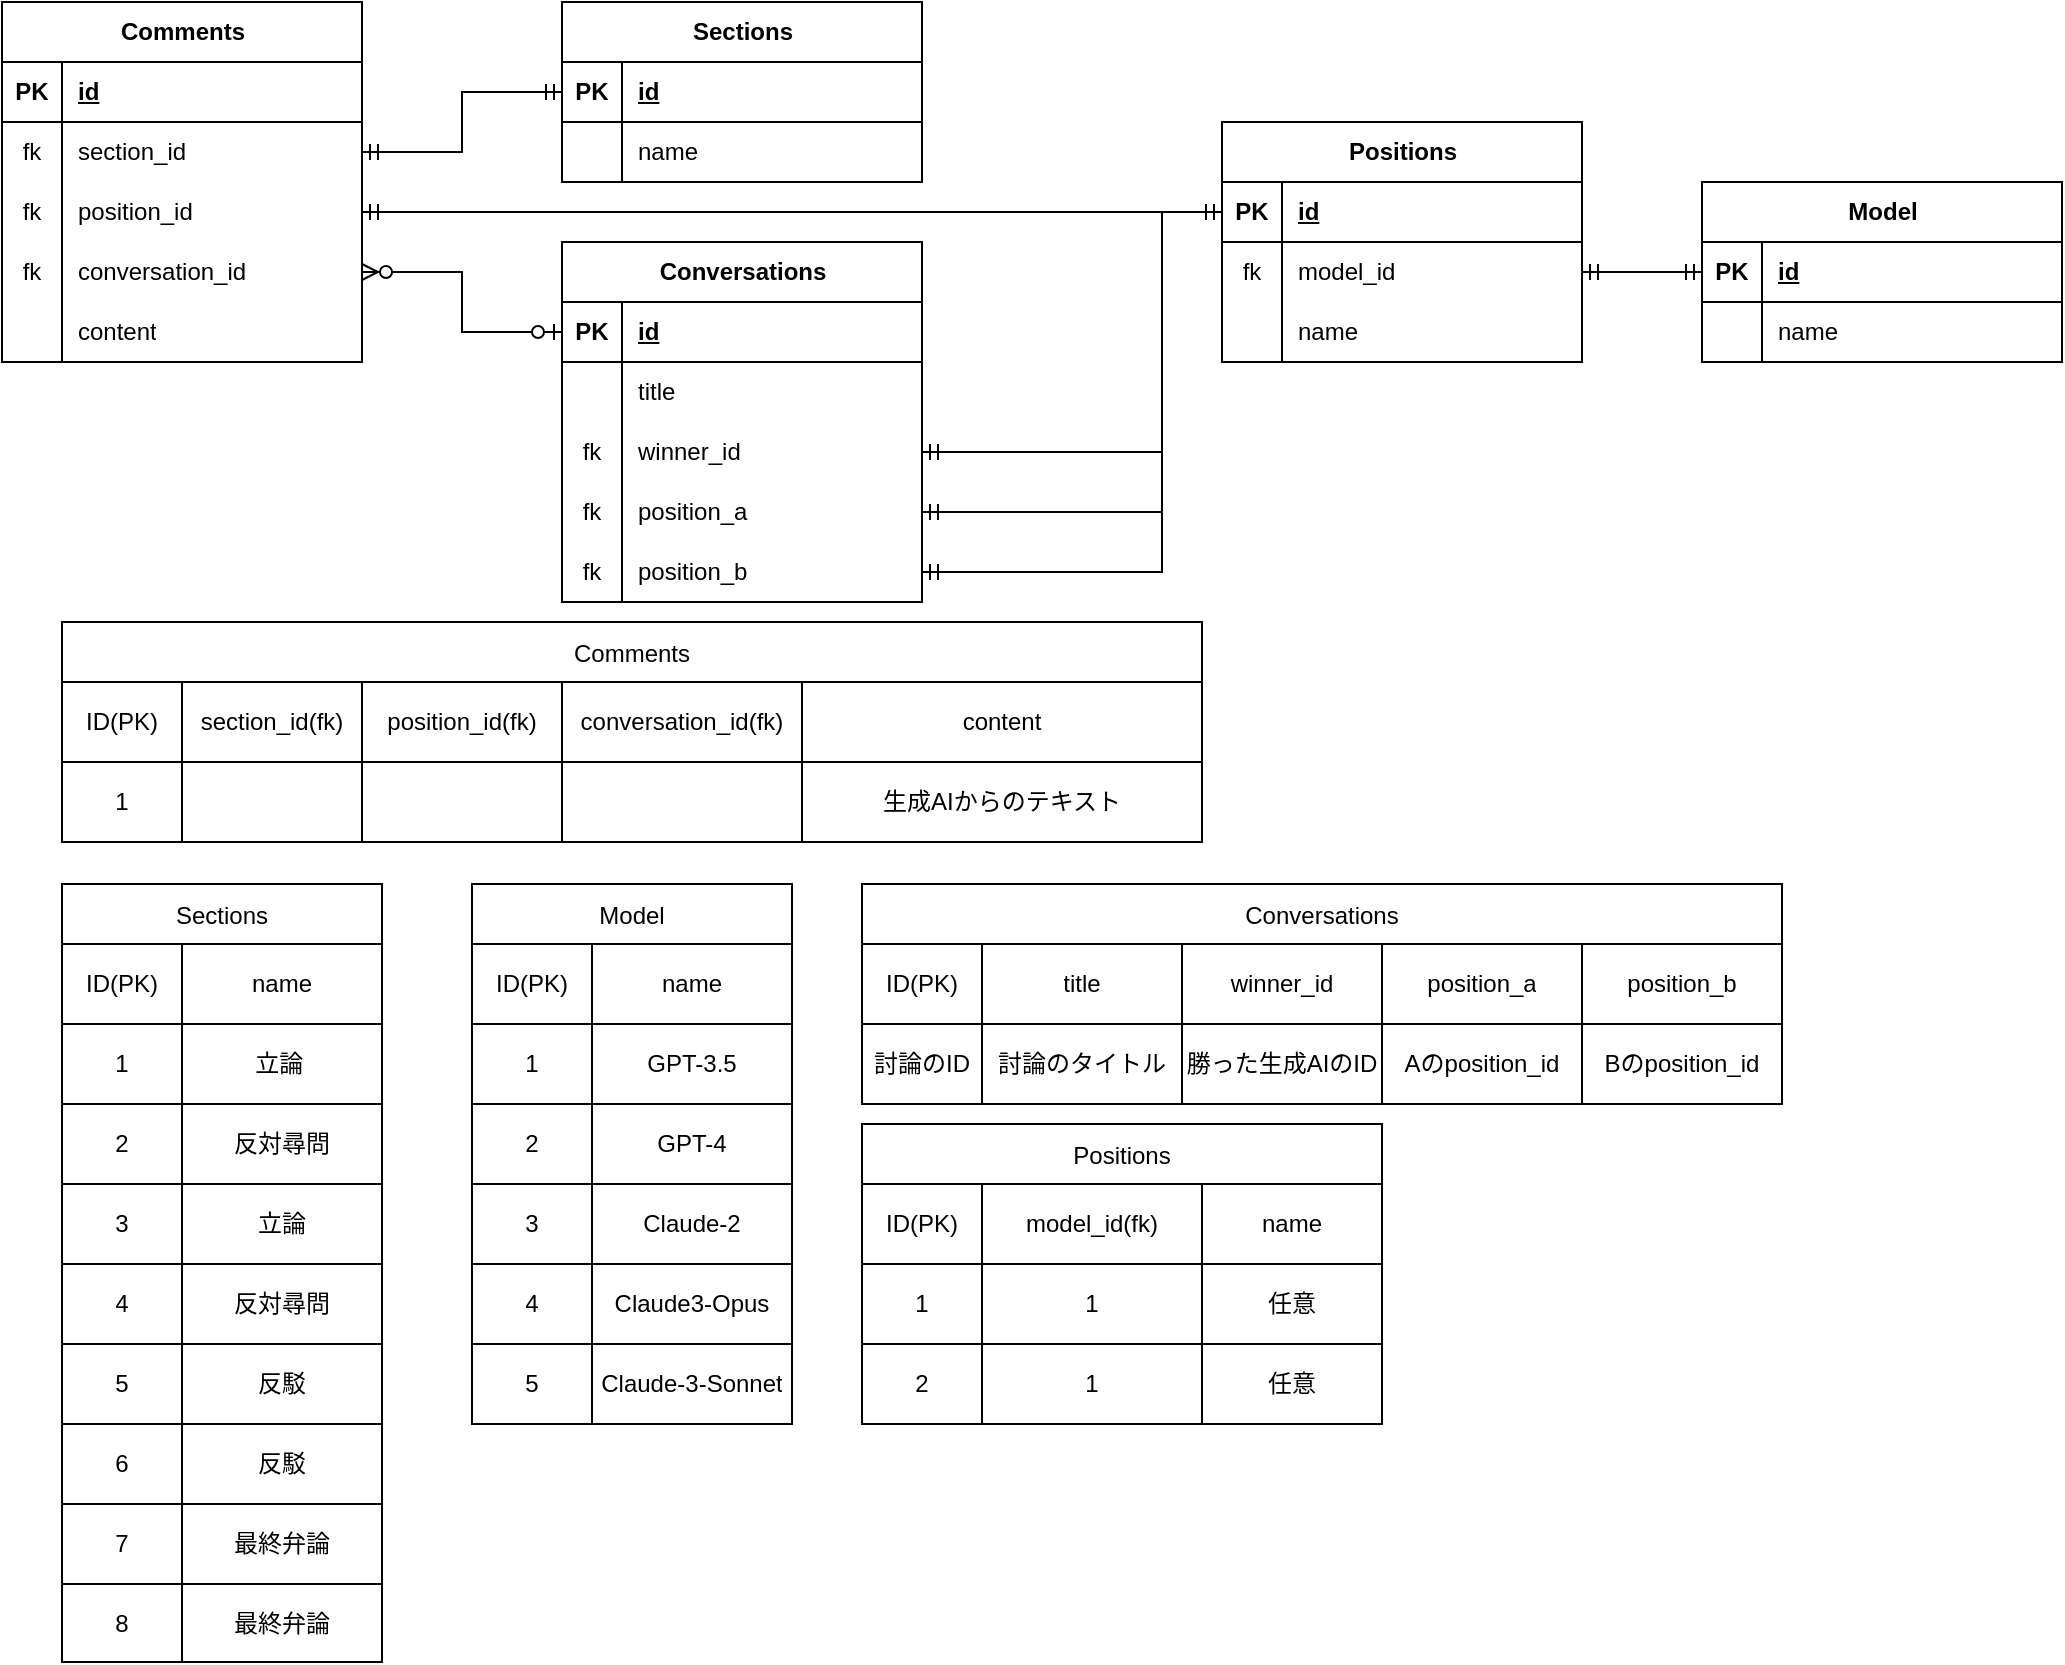 <mxfile version="24.0.7" type="github">
  <diagram id="R2lEEEUBdFMjLlhIrx00" name="Page-1">
    <mxGraphModel dx="954" dy="606" grid="1" gridSize="10" guides="1" tooltips="1" connect="1" arrows="1" fold="1" page="1" pageScale="1" pageWidth="850" pageHeight="1100" background="none" math="0" shadow="0" extFonts="Permanent Marker^https://fonts.googleapis.com/css?family=Permanent+Marker">
      <root>
        <mxCell id="0" />
        <mxCell id="1" parent="0" />
        <mxCell id="_pF35ESGKaSHZgWULv5v-1" value="Conversations" style="shape=table;startSize=30;container=1;collapsible=1;childLayout=tableLayout;fixedRows=1;rowLines=0;fontStyle=1;align=center;resizeLast=1;html=1;" parent="1" vertex="1">
          <mxGeometry x="310" y="200" width="180" height="180" as="geometry">
            <mxRectangle x="110" y="270" width="120" height="30" as="alternateBounds" />
          </mxGeometry>
        </mxCell>
        <mxCell id="_pF35ESGKaSHZgWULv5v-2" value="" style="shape=tableRow;horizontal=0;startSize=0;swimlaneHead=0;swimlaneBody=0;fillColor=none;collapsible=0;dropTarget=0;points=[[0,0.5],[1,0.5]];portConstraint=eastwest;top=0;left=0;right=0;bottom=1;" parent="_pF35ESGKaSHZgWULv5v-1" vertex="1">
          <mxGeometry y="30" width="180" height="30" as="geometry" />
        </mxCell>
        <mxCell id="_pF35ESGKaSHZgWULv5v-3" value="PK" style="shape=partialRectangle;connectable=0;fillColor=none;top=0;left=0;bottom=0;right=0;fontStyle=1;overflow=hidden;whiteSpace=wrap;html=1;" parent="_pF35ESGKaSHZgWULv5v-2" vertex="1">
          <mxGeometry width="30" height="30" as="geometry">
            <mxRectangle width="30" height="30" as="alternateBounds" />
          </mxGeometry>
        </mxCell>
        <mxCell id="_pF35ESGKaSHZgWULv5v-4" value="id" style="shape=partialRectangle;connectable=0;fillColor=none;top=0;left=0;bottom=0;right=0;align=left;spacingLeft=6;fontStyle=5;overflow=hidden;whiteSpace=wrap;html=1;" parent="_pF35ESGKaSHZgWULv5v-2" vertex="1">
          <mxGeometry x="30" width="150" height="30" as="geometry">
            <mxRectangle width="150" height="30" as="alternateBounds" />
          </mxGeometry>
        </mxCell>
        <mxCell id="_pF35ESGKaSHZgWULv5v-5" value="" style="shape=tableRow;horizontal=0;startSize=0;swimlaneHead=0;swimlaneBody=0;fillColor=none;collapsible=0;dropTarget=0;points=[[0,0.5],[1,0.5]];portConstraint=eastwest;top=0;left=0;right=0;bottom=0;" parent="_pF35ESGKaSHZgWULv5v-1" vertex="1">
          <mxGeometry y="60" width="180" height="30" as="geometry" />
        </mxCell>
        <mxCell id="_pF35ESGKaSHZgWULv5v-6" value="" style="shape=partialRectangle;connectable=0;fillColor=none;top=0;left=0;bottom=0;right=0;editable=1;overflow=hidden;whiteSpace=wrap;html=1;" parent="_pF35ESGKaSHZgWULv5v-5" vertex="1">
          <mxGeometry width="30" height="30" as="geometry">
            <mxRectangle width="30" height="30" as="alternateBounds" />
          </mxGeometry>
        </mxCell>
        <mxCell id="_pF35ESGKaSHZgWULv5v-7" value="title" style="shape=partialRectangle;connectable=0;fillColor=none;top=0;left=0;bottom=0;right=0;align=left;spacingLeft=6;overflow=hidden;whiteSpace=wrap;html=1;" parent="_pF35ESGKaSHZgWULv5v-5" vertex="1">
          <mxGeometry x="30" width="150" height="30" as="geometry">
            <mxRectangle width="150" height="30" as="alternateBounds" />
          </mxGeometry>
        </mxCell>
        <mxCell id="_pF35ESGKaSHZgWULv5v-80" style="shape=tableRow;horizontal=0;startSize=0;swimlaneHead=0;swimlaneBody=0;fillColor=none;collapsible=0;dropTarget=0;points=[[0,0.5],[1,0.5]];portConstraint=eastwest;top=0;left=0;right=0;bottom=0;" parent="_pF35ESGKaSHZgWULv5v-1" vertex="1">
          <mxGeometry y="90" width="180" height="30" as="geometry" />
        </mxCell>
        <mxCell id="_pF35ESGKaSHZgWULv5v-81" value="fk" style="shape=partialRectangle;connectable=0;fillColor=none;top=0;left=0;bottom=0;right=0;editable=1;overflow=hidden;whiteSpace=wrap;html=1;" parent="_pF35ESGKaSHZgWULv5v-80" vertex="1">
          <mxGeometry width="30" height="30" as="geometry">
            <mxRectangle width="30" height="30" as="alternateBounds" />
          </mxGeometry>
        </mxCell>
        <mxCell id="_pF35ESGKaSHZgWULv5v-82" value="winner_id" style="shape=partialRectangle;connectable=0;fillColor=none;top=0;left=0;bottom=0;right=0;align=left;spacingLeft=6;overflow=hidden;whiteSpace=wrap;html=1;" parent="_pF35ESGKaSHZgWULv5v-80" vertex="1">
          <mxGeometry x="30" width="150" height="30" as="geometry">
            <mxRectangle width="150" height="30" as="alternateBounds" />
          </mxGeometry>
        </mxCell>
        <mxCell id="z93j6vLeaDJy4KkafsXY-3" style="shape=tableRow;horizontal=0;startSize=0;swimlaneHead=0;swimlaneBody=0;fillColor=none;collapsible=0;dropTarget=0;points=[[0,0.5],[1,0.5]];portConstraint=eastwest;top=0;left=0;right=0;bottom=0;" parent="_pF35ESGKaSHZgWULv5v-1" vertex="1">
          <mxGeometry y="120" width="180" height="30" as="geometry" />
        </mxCell>
        <mxCell id="z93j6vLeaDJy4KkafsXY-4" value="fk" style="shape=partialRectangle;connectable=0;fillColor=none;top=0;left=0;bottom=0;right=0;editable=1;overflow=hidden;whiteSpace=wrap;html=1;" parent="z93j6vLeaDJy4KkafsXY-3" vertex="1">
          <mxGeometry width="30" height="30" as="geometry">
            <mxRectangle width="30" height="30" as="alternateBounds" />
          </mxGeometry>
        </mxCell>
        <mxCell id="z93j6vLeaDJy4KkafsXY-5" value="position_a" style="shape=partialRectangle;connectable=0;fillColor=none;top=0;left=0;bottom=0;right=0;align=left;spacingLeft=6;overflow=hidden;whiteSpace=wrap;html=1;" parent="z93j6vLeaDJy4KkafsXY-3" vertex="1">
          <mxGeometry x="30" width="150" height="30" as="geometry">
            <mxRectangle width="150" height="30" as="alternateBounds" />
          </mxGeometry>
        </mxCell>
        <mxCell id="z93j6vLeaDJy4KkafsXY-6" style="shape=tableRow;horizontal=0;startSize=0;swimlaneHead=0;swimlaneBody=0;fillColor=none;collapsible=0;dropTarget=0;points=[[0,0.5],[1,0.5]];portConstraint=eastwest;top=0;left=0;right=0;bottom=0;" parent="_pF35ESGKaSHZgWULv5v-1" vertex="1">
          <mxGeometry y="150" width="180" height="30" as="geometry" />
        </mxCell>
        <mxCell id="z93j6vLeaDJy4KkafsXY-7" value="fk" style="shape=partialRectangle;connectable=0;fillColor=none;top=0;left=0;bottom=0;right=0;editable=1;overflow=hidden;whiteSpace=wrap;html=1;" parent="z93j6vLeaDJy4KkafsXY-6" vertex="1">
          <mxGeometry width="30" height="30" as="geometry">
            <mxRectangle width="30" height="30" as="alternateBounds" />
          </mxGeometry>
        </mxCell>
        <mxCell id="z93j6vLeaDJy4KkafsXY-8" value="position_b" style="shape=partialRectangle;connectable=0;fillColor=none;top=0;left=0;bottom=0;right=0;align=left;spacingLeft=6;overflow=hidden;whiteSpace=wrap;html=1;" parent="z93j6vLeaDJy4KkafsXY-6" vertex="1">
          <mxGeometry x="30" width="150" height="30" as="geometry">
            <mxRectangle width="150" height="30" as="alternateBounds" />
          </mxGeometry>
        </mxCell>
        <mxCell id="_pF35ESGKaSHZgWULv5v-14" value="Model" style="shape=table;startSize=30;container=1;collapsible=1;childLayout=tableLayout;fixedRows=1;rowLines=0;fontStyle=1;align=center;resizeLast=1;html=1;" parent="1" vertex="1">
          <mxGeometry x="880" y="170" width="180" height="90" as="geometry" />
        </mxCell>
        <mxCell id="_pF35ESGKaSHZgWULv5v-15" value="" style="shape=tableRow;horizontal=0;startSize=0;swimlaneHead=0;swimlaneBody=0;fillColor=none;collapsible=0;dropTarget=0;points=[[0,0.5],[1,0.5]];portConstraint=eastwest;top=0;left=0;right=0;bottom=1;" parent="_pF35ESGKaSHZgWULv5v-14" vertex="1">
          <mxGeometry y="30" width="180" height="30" as="geometry" />
        </mxCell>
        <mxCell id="_pF35ESGKaSHZgWULv5v-16" value="PK" style="shape=partialRectangle;connectable=0;fillColor=none;top=0;left=0;bottom=0;right=0;fontStyle=1;overflow=hidden;whiteSpace=wrap;html=1;" parent="_pF35ESGKaSHZgWULv5v-15" vertex="1">
          <mxGeometry width="30" height="30" as="geometry">
            <mxRectangle width="30" height="30" as="alternateBounds" />
          </mxGeometry>
        </mxCell>
        <mxCell id="_pF35ESGKaSHZgWULv5v-17" value="id" style="shape=partialRectangle;connectable=0;fillColor=none;top=0;left=0;bottom=0;right=0;align=left;spacingLeft=6;fontStyle=5;overflow=hidden;whiteSpace=wrap;html=1;" parent="_pF35ESGKaSHZgWULv5v-15" vertex="1">
          <mxGeometry x="30" width="150" height="30" as="geometry">
            <mxRectangle width="150" height="30" as="alternateBounds" />
          </mxGeometry>
        </mxCell>
        <mxCell id="_pF35ESGKaSHZgWULv5v-18" value="" style="shape=tableRow;horizontal=0;startSize=0;swimlaneHead=0;swimlaneBody=0;fillColor=none;collapsible=0;dropTarget=0;points=[[0,0.5],[1,0.5]];portConstraint=eastwest;top=0;left=0;right=0;bottom=0;" parent="_pF35ESGKaSHZgWULv5v-14" vertex="1">
          <mxGeometry y="60" width="180" height="30" as="geometry" />
        </mxCell>
        <mxCell id="_pF35ESGKaSHZgWULv5v-19" value="" style="shape=partialRectangle;connectable=0;fillColor=none;top=0;left=0;bottom=0;right=0;editable=1;overflow=hidden;whiteSpace=wrap;html=1;" parent="_pF35ESGKaSHZgWULv5v-18" vertex="1">
          <mxGeometry width="30" height="30" as="geometry">
            <mxRectangle width="30" height="30" as="alternateBounds" />
          </mxGeometry>
        </mxCell>
        <mxCell id="_pF35ESGKaSHZgWULv5v-20" value="name" style="shape=partialRectangle;connectable=0;fillColor=none;top=0;left=0;bottom=0;right=0;align=left;spacingLeft=6;overflow=hidden;whiteSpace=wrap;html=1;" parent="_pF35ESGKaSHZgWULv5v-18" vertex="1">
          <mxGeometry x="30" width="150" height="30" as="geometry">
            <mxRectangle width="150" height="30" as="alternateBounds" />
          </mxGeometry>
        </mxCell>
        <mxCell id="_pF35ESGKaSHZgWULv5v-27" value="Comments" style="shape=table;startSize=30;container=1;collapsible=1;childLayout=tableLayout;fixedRows=1;rowLines=0;fontStyle=1;align=center;resizeLast=1;html=1;" parent="1" vertex="1">
          <mxGeometry x="30" y="80" width="180" height="180" as="geometry" />
        </mxCell>
        <mxCell id="_pF35ESGKaSHZgWULv5v-28" value="" style="shape=tableRow;horizontal=0;startSize=0;swimlaneHead=0;swimlaneBody=0;fillColor=none;collapsible=0;dropTarget=0;points=[[0,0.5],[1,0.5]];portConstraint=eastwest;top=0;left=0;right=0;bottom=1;" parent="_pF35ESGKaSHZgWULv5v-27" vertex="1">
          <mxGeometry y="30" width="180" height="30" as="geometry" />
        </mxCell>
        <mxCell id="_pF35ESGKaSHZgWULv5v-29" value="PK" style="shape=partialRectangle;connectable=0;fillColor=none;top=0;left=0;bottom=0;right=0;fontStyle=1;overflow=hidden;whiteSpace=wrap;html=1;" parent="_pF35ESGKaSHZgWULv5v-28" vertex="1">
          <mxGeometry width="30" height="30" as="geometry">
            <mxRectangle width="30" height="30" as="alternateBounds" />
          </mxGeometry>
        </mxCell>
        <mxCell id="_pF35ESGKaSHZgWULv5v-30" value="id" style="shape=partialRectangle;connectable=0;fillColor=none;top=0;left=0;bottom=0;right=0;align=left;spacingLeft=6;fontStyle=5;overflow=hidden;whiteSpace=wrap;html=1;" parent="_pF35ESGKaSHZgWULv5v-28" vertex="1">
          <mxGeometry x="30" width="150" height="30" as="geometry">
            <mxRectangle width="150" height="30" as="alternateBounds" />
          </mxGeometry>
        </mxCell>
        <mxCell id="_pF35ESGKaSHZgWULv5v-31" value="" style="shape=tableRow;horizontal=0;startSize=0;swimlaneHead=0;swimlaneBody=0;fillColor=none;collapsible=0;dropTarget=0;points=[[0,0.5],[1,0.5]];portConstraint=eastwest;top=0;left=0;right=0;bottom=0;" parent="_pF35ESGKaSHZgWULv5v-27" vertex="1">
          <mxGeometry y="60" width="180" height="30" as="geometry" />
        </mxCell>
        <mxCell id="_pF35ESGKaSHZgWULv5v-32" value="fk" style="shape=partialRectangle;connectable=0;fillColor=none;top=0;left=0;bottom=0;right=0;editable=1;overflow=hidden;whiteSpace=wrap;html=1;" parent="_pF35ESGKaSHZgWULv5v-31" vertex="1">
          <mxGeometry width="30" height="30" as="geometry">
            <mxRectangle width="30" height="30" as="alternateBounds" />
          </mxGeometry>
        </mxCell>
        <mxCell id="_pF35ESGKaSHZgWULv5v-33" value="section_id" style="shape=partialRectangle;connectable=0;fillColor=none;top=0;left=0;bottom=0;right=0;align=left;spacingLeft=6;overflow=hidden;whiteSpace=wrap;html=1;" parent="_pF35ESGKaSHZgWULv5v-31" vertex="1">
          <mxGeometry x="30" width="150" height="30" as="geometry">
            <mxRectangle width="150" height="30" as="alternateBounds" />
          </mxGeometry>
        </mxCell>
        <mxCell id="_pF35ESGKaSHZgWULv5v-34" value="" style="shape=tableRow;horizontal=0;startSize=0;swimlaneHead=0;swimlaneBody=0;fillColor=none;collapsible=0;dropTarget=0;points=[[0,0.5],[1,0.5]];portConstraint=eastwest;top=0;left=0;right=0;bottom=0;" parent="_pF35ESGKaSHZgWULv5v-27" vertex="1">
          <mxGeometry y="90" width="180" height="30" as="geometry" />
        </mxCell>
        <mxCell id="_pF35ESGKaSHZgWULv5v-35" value="fk" style="shape=partialRectangle;connectable=0;fillColor=none;top=0;left=0;bottom=0;right=0;editable=1;overflow=hidden;whiteSpace=wrap;html=1;" parent="_pF35ESGKaSHZgWULv5v-34" vertex="1">
          <mxGeometry width="30" height="30" as="geometry">
            <mxRectangle width="30" height="30" as="alternateBounds" />
          </mxGeometry>
        </mxCell>
        <mxCell id="_pF35ESGKaSHZgWULv5v-36" value="position&lt;span style=&quot;background-color: initial;&quot;&gt;_id&lt;/span&gt;" style="shape=partialRectangle;connectable=0;fillColor=none;top=0;left=0;bottom=0;right=0;align=left;spacingLeft=6;overflow=hidden;whiteSpace=wrap;html=1;" parent="_pF35ESGKaSHZgWULv5v-34" vertex="1">
          <mxGeometry x="30" width="150" height="30" as="geometry">
            <mxRectangle width="150" height="30" as="alternateBounds" />
          </mxGeometry>
        </mxCell>
        <mxCell id="_pF35ESGKaSHZgWULv5v-74" style="shape=tableRow;horizontal=0;startSize=0;swimlaneHead=0;swimlaneBody=0;fillColor=none;collapsible=0;dropTarget=0;points=[[0,0.5],[1,0.5]];portConstraint=eastwest;top=0;left=0;right=0;bottom=0;" parent="_pF35ESGKaSHZgWULv5v-27" vertex="1">
          <mxGeometry y="120" width="180" height="30" as="geometry" />
        </mxCell>
        <mxCell id="_pF35ESGKaSHZgWULv5v-75" value="fk" style="shape=partialRectangle;connectable=0;fillColor=none;top=0;left=0;bottom=0;right=0;editable=1;overflow=hidden;whiteSpace=wrap;html=1;" parent="_pF35ESGKaSHZgWULv5v-74" vertex="1">
          <mxGeometry width="30" height="30" as="geometry">
            <mxRectangle width="30" height="30" as="alternateBounds" />
          </mxGeometry>
        </mxCell>
        <mxCell id="_pF35ESGKaSHZgWULv5v-76" value="conversation_id" style="shape=partialRectangle;connectable=0;fillColor=none;top=0;left=0;bottom=0;right=0;align=left;spacingLeft=6;overflow=hidden;whiteSpace=wrap;html=1;" parent="_pF35ESGKaSHZgWULv5v-74" vertex="1">
          <mxGeometry x="30" width="150" height="30" as="geometry">
            <mxRectangle width="150" height="30" as="alternateBounds" />
          </mxGeometry>
        </mxCell>
        <mxCell id="_pF35ESGKaSHZgWULv5v-77" style="shape=tableRow;horizontal=0;startSize=0;swimlaneHead=0;swimlaneBody=0;fillColor=none;collapsible=0;dropTarget=0;points=[[0,0.5],[1,0.5]];portConstraint=eastwest;top=0;left=0;right=0;bottom=0;" parent="_pF35ESGKaSHZgWULv5v-27" vertex="1">
          <mxGeometry y="150" width="180" height="30" as="geometry" />
        </mxCell>
        <mxCell id="_pF35ESGKaSHZgWULv5v-78" style="shape=partialRectangle;connectable=0;fillColor=none;top=0;left=0;bottom=0;right=0;editable=1;overflow=hidden;whiteSpace=wrap;html=1;" parent="_pF35ESGKaSHZgWULv5v-77" vertex="1">
          <mxGeometry width="30" height="30" as="geometry">
            <mxRectangle width="30" height="30" as="alternateBounds" />
          </mxGeometry>
        </mxCell>
        <mxCell id="_pF35ESGKaSHZgWULv5v-79" value="content" style="shape=partialRectangle;connectable=0;fillColor=none;top=0;left=0;bottom=0;right=0;align=left;spacingLeft=6;overflow=hidden;whiteSpace=wrap;html=1;" parent="_pF35ESGKaSHZgWULv5v-77" vertex="1">
          <mxGeometry x="30" width="150" height="30" as="geometry">
            <mxRectangle width="150" height="30" as="alternateBounds" />
          </mxGeometry>
        </mxCell>
        <mxCell id="_pF35ESGKaSHZgWULv5v-40" value="Positions" style="shape=table;startSize=30;container=1;collapsible=1;childLayout=tableLayout;fixedRows=1;rowLines=0;fontStyle=1;align=center;resizeLast=1;html=1;" parent="1" vertex="1">
          <mxGeometry x="640" y="140" width="180" height="120" as="geometry">
            <mxRectangle x="460" y="30" width="90" height="30" as="alternateBounds" />
          </mxGeometry>
        </mxCell>
        <mxCell id="_pF35ESGKaSHZgWULv5v-41" value="" style="shape=tableRow;horizontal=0;startSize=0;swimlaneHead=0;swimlaneBody=0;fillColor=none;collapsible=0;dropTarget=0;points=[[0,0.5],[1,0.5]];portConstraint=eastwest;top=0;left=0;right=0;bottom=1;" parent="_pF35ESGKaSHZgWULv5v-40" vertex="1">
          <mxGeometry y="30" width="180" height="30" as="geometry" />
        </mxCell>
        <mxCell id="_pF35ESGKaSHZgWULv5v-42" value="PK" style="shape=partialRectangle;connectable=0;fillColor=none;top=0;left=0;bottom=0;right=0;fontStyle=1;overflow=hidden;whiteSpace=wrap;html=1;" parent="_pF35ESGKaSHZgWULv5v-41" vertex="1">
          <mxGeometry width="30" height="30" as="geometry">
            <mxRectangle width="30" height="30" as="alternateBounds" />
          </mxGeometry>
        </mxCell>
        <mxCell id="_pF35ESGKaSHZgWULv5v-43" value="id" style="shape=partialRectangle;connectable=0;fillColor=none;top=0;left=0;bottom=0;right=0;align=left;spacingLeft=6;fontStyle=5;overflow=hidden;whiteSpace=wrap;html=1;" parent="_pF35ESGKaSHZgWULv5v-41" vertex="1">
          <mxGeometry x="30" width="150" height="30" as="geometry">
            <mxRectangle width="150" height="30" as="alternateBounds" />
          </mxGeometry>
        </mxCell>
        <mxCell id="_pF35ESGKaSHZgWULv5v-44" value="" style="shape=tableRow;horizontal=0;startSize=0;swimlaneHead=0;swimlaneBody=0;fillColor=none;collapsible=0;dropTarget=0;points=[[0,0.5],[1,0.5]];portConstraint=eastwest;top=0;left=0;right=0;bottom=0;" parent="_pF35ESGKaSHZgWULv5v-40" vertex="1">
          <mxGeometry y="60" width="180" height="30" as="geometry" />
        </mxCell>
        <mxCell id="_pF35ESGKaSHZgWULv5v-45" value="fk" style="shape=partialRectangle;connectable=0;fillColor=none;top=0;left=0;bottom=0;right=0;editable=1;overflow=hidden;whiteSpace=wrap;html=1;" parent="_pF35ESGKaSHZgWULv5v-44" vertex="1">
          <mxGeometry width="30" height="30" as="geometry">
            <mxRectangle width="30" height="30" as="alternateBounds" />
          </mxGeometry>
        </mxCell>
        <mxCell id="_pF35ESGKaSHZgWULv5v-46" value="model_id" style="shape=partialRectangle;connectable=0;fillColor=none;top=0;left=0;bottom=0;right=0;align=left;spacingLeft=6;overflow=hidden;whiteSpace=wrap;html=1;" parent="_pF35ESGKaSHZgWULv5v-44" vertex="1">
          <mxGeometry x="30" width="150" height="30" as="geometry">
            <mxRectangle width="150" height="30" as="alternateBounds" />
          </mxGeometry>
        </mxCell>
        <mxCell id="ZEdfVbEcWJ3L9KA4RB2K-1" style="shape=tableRow;horizontal=0;startSize=0;swimlaneHead=0;swimlaneBody=0;fillColor=none;collapsible=0;dropTarget=0;points=[[0,0.5],[1,0.5]];portConstraint=eastwest;top=0;left=0;right=0;bottom=0;" parent="_pF35ESGKaSHZgWULv5v-40" vertex="1">
          <mxGeometry y="90" width="180" height="30" as="geometry" />
        </mxCell>
        <mxCell id="ZEdfVbEcWJ3L9KA4RB2K-2" style="shape=partialRectangle;connectable=0;fillColor=none;top=0;left=0;bottom=0;right=0;editable=1;overflow=hidden;whiteSpace=wrap;html=1;" parent="ZEdfVbEcWJ3L9KA4RB2K-1" vertex="1">
          <mxGeometry width="30" height="30" as="geometry">
            <mxRectangle width="30" height="30" as="alternateBounds" />
          </mxGeometry>
        </mxCell>
        <mxCell id="ZEdfVbEcWJ3L9KA4RB2K-3" value="name" style="shape=partialRectangle;connectable=0;fillColor=none;top=0;left=0;bottom=0;right=0;align=left;spacingLeft=6;overflow=hidden;whiteSpace=wrap;html=1;" parent="ZEdfVbEcWJ3L9KA4RB2K-1" vertex="1">
          <mxGeometry x="30" width="150" height="30" as="geometry">
            <mxRectangle width="150" height="30" as="alternateBounds" />
          </mxGeometry>
        </mxCell>
        <mxCell id="_pF35ESGKaSHZgWULv5v-58" value="Sections" style="shape=table;startSize=30;container=1;collapsible=1;childLayout=tableLayout;fixedRows=1;rowLines=0;fontStyle=1;align=center;resizeLast=1;html=1;" parent="1" vertex="1">
          <mxGeometry x="310" y="80" width="180" height="90" as="geometry" />
        </mxCell>
        <mxCell id="_pF35ESGKaSHZgWULv5v-59" value="" style="shape=tableRow;horizontal=0;startSize=0;swimlaneHead=0;swimlaneBody=0;fillColor=none;collapsible=0;dropTarget=0;points=[[0,0.5],[1,0.5]];portConstraint=eastwest;top=0;left=0;right=0;bottom=1;" parent="_pF35ESGKaSHZgWULv5v-58" vertex="1">
          <mxGeometry y="30" width="180" height="30" as="geometry" />
        </mxCell>
        <mxCell id="_pF35ESGKaSHZgWULv5v-60" value="PK" style="shape=partialRectangle;connectable=0;fillColor=none;top=0;left=0;bottom=0;right=0;fontStyle=1;overflow=hidden;whiteSpace=wrap;html=1;" parent="_pF35ESGKaSHZgWULv5v-59" vertex="1">
          <mxGeometry width="30" height="30" as="geometry">
            <mxRectangle width="30" height="30" as="alternateBounds" />
          </mxGeometry>
        </mxCell>
        <mxCell id="_pF35ESGKaSHZgWULv5v-61" value="id" style="shape=partialRectangle;connectable=0;fillColor=none;top=0;left=0;bottom=0;right=0;align=left;spacingLeft=6;fontStyle=5;overflow=hidden;whiteSpace=wrap;html=1;" parent="_pF35ESGKaSHZgWULv5v-59" vertex="1">
          <mxGeometry x="30" width="150" height="30" as="geometry">
            <mxRectangle width="150" height="30" as="alternateBounds" />
          </mxGeometry>
        </mxCell>
        <mxCell id="_pF35ESGKaSHZgWULv5v-62" value="" style="shape=tableRow;horizontal=0;startSize=0;swimlaneHead=0;swimlaneBody=0;fillColor=none;collapsible=0;dropTarget=0;points=[[0,0.5],[1,0.5]];portConstraint=eastwest;top=0;left=0;right=0;bottom=0;" parent="_pF35ESGKaSHZgWULv5v-58" vertex="1">
          <mxGeometry y="60" width="180" height="30" as="geometry" />
        </mxCell>
        <mxCell id="_pF35ESGKaSHZgWULv5v-63" value="" style="shape=partialRectangle;connectable=0;fillColor=none;top=0;left=0;bottom=0;right=0;editable=1;overflow=hidden;whiteSpace=wrap;html=1;" parent="_pF35ESGKaSHZgWULv5v-62" vertex="1">
          <mxGeometry width="30" height="30" as="geometry">
            <mxRectangle width="30" height="30" as="alternateBounds" />
          </mxGeometry>
        </mxCell>
        <mxCell id="_pF35ESGKaSHZgWULv5v-64" value="name" style="shape=partialRectangle;connectable=0;fillColor=none;top=0;left=0;bottom=0;right=0;align=left;spacingLeft=6;overflow=hidden;whiteSpace=wrap;html=1;" parent="_pF35ESGKaSHZgWULv5v-62" vertex="1">
          <mxGeometry x="30" width="150" height="30" as="geometry">
            <mxRectangle width="150" height="30" as="alternateBounds" />
          </mxGeometry>
        </mxCell>
        <mxCell id="_pF35ESGKaSHZgWULv5v-83" value="" style="edgeStyle=orthogonalEdgeStyle;fontSize=12;html=1;endArrow=ERzeroToMany;startArrow=ERzeroToOne;rounded=0;exitX=0;exitY=0.5;exitDx=0;exitDy=0;entryX=1;entryY=0.5;entryDx=0;entryDy=0;" parent="1" source="_pF35ESGKaSHZgWULv5v-2" target="_pF35ESGKaSHZgWULv5v-74" edge="1">
          <mxGeometry width="100" height="100" relative="1" as="geometry">
            <mxPoint x="150" y="-10" as="sourcePoint" />
            <mxPoint x="250" y="-100" as="targetPoint" />
          </mxGeometry>
        </mxCell>
        <mxCell id="_pF35ESGKaSHZgWULv5v-102" value="" style="edgeStyle=orthogonalEdgeStyle;fontSize=12;html=1;endArrow=ERmandOne;startArrow=ERmandOne;rounded=0;exitX=1;exitY=0.5;exitDx=0;exitDy=0;entryX=0;entryY=0.5;entryDx=0;entryDy=0;elbow=vertical;" parent="1" source="_pF35ESGKaSHZgWULv5v-31" target="_pF35ESGKaSHZgWULv5v-59" edge="1">
          <mxGeometry width="100" height="100" relative="1" as="geometry">
            <mxPoint x="170" y="180" as="sourcePoint" />
            <mxPoint x="270" y="80" as="targetPoint" />
          </mxGeometry>
        </mxCell>
        <mxCell id="xxV9KZsYG6HeEw0nzvvl-44" value="Comments" style="shape=table;startSize=30;container=1;collapsible=0;childLayout=tableLayout;" parent="1" vertex="1">
          <mxGeometry x="60" y="390" width="570" height="110" as="geometry" />
        </mxCell>
        <mxCell id="xxV9KZsYG6HeEw0nzvvl-45" value="" style="shape=tableRow;horizontal=0;startSize=0;swimlaneHead=0;swimlaneBody=0;strokeColor=inherit;top=0;left=0;bottom=0;right=0;collapsible=0;dropTarget=0;fillColor=none;points=[[0,0.5],[1,0.5]];portConstraint=eastwest;" parent="xxV9KZsYG6HeEw0nzvvl-44" vertex="1">
          <mxGeometry y="30" width="570" height="40" as="geometry" />
        </mxCell>
        <mxCell id="xxV9KZsYG6HeEw0nzvvl-46" value="ID(PK)" style="shape=partialRectangle;html=1;whiteSpace=wrap;connectable=0;strokeColor=inherit;overflow=hidden;fillColor=none;top=0;left=0;bottom=0;right=0;pointerEvents=1;" parent="xxV9KZsYG6HeEw0nzvvl-45" vertex="1">
          <mxGeometry width="60" height="40" as="geometry">
            <mxRectangle width="60" height="40" as="alternateBounds" />
          </mxGeometry>
        </mxCell>
        <mxCell id="xxV9KZsYG6HeEw0nzvvl-47" value="section_id(fk)" style="shape=partialRectangle;html=1;whiteSpace=wrap;connectable=0;strokeColor=inherit;overflow=hidden;fillColor=none;top=0;left=0;bottom=0;right=0;pointerEvents=1;" parent="xxV9KZsYG6HeEw0nzvvl-45" vertex="1">
          <mxGeometry x="60" width="90" height="40" as="geometry">
            <mxRectangle width="90" height="40" as="alternateBounds" />
          </mxGeometry>
        </mxCell>
        <mxCell id="xxV9KZsYG6HeEw0nzvvl-48" value="position_id(fk)" style="shape=partialRectangle;html=1;whiteSpace=wrap;connectable=0;strokeColor=inherit;overflow=hidden;fillColor=none;top=0;left=0;bottom=0;right=0;pointerEvents=1;" parent="xxV9KZsYG6HeEw0nzvvl-45" vertex="1">
          <mxGeometry x="150" width="100" height="40" as="geometry">
            <mxRectangle width="100" height="40" as="alternateBounds" />
          </mxGeometry>
        </mxCell>
        <mxCell id="xxV9KZsYG6HeEw0nzvvl-49" value="conversation_id(fk)" style="shape=partialRectangle;html=1;whiteSpace=wrap;connectable=0;strokeColor=inherit;overflow=hidden;fillColor=none;top=0;left=0;bottom=0;right=0;pointerEvents=1;" parent="xxV9KZsYG6HeEw0nzvvl-45" vertex="1">
          <mxGeometry x="250" width="120" height="40" as="geometry">
            <mxRectangle width="120" height="40" as="alternateBounds" />
          </mxGeometry>
        </mxCell>
        <mxCell id="xxV9KZsYG6HeEw0nzvvl-50" value="content" style="shape=partialRectangle;html=1;whiteSpace=wrap;connectable=0;strokeColor=inherit;overflow=hidden;fillColor=none;top=0;left=0;bottom=0;right=0;pointerEvents=1;" parent="xxV9KZsYG6HeEw0nzvvl-45" vertex="1">
          <mxGeometry x="370" width="200" height="40" as="geometry">
            <mxRectangle width="200" height="40" as="alternateBounds" />
          </mxGeometry>
        </mxCell>
        <mxCell id="xxV9KZsYG6HeEw0nzvvl-51" value="" style="shape=tableRow;horizontal=0;startSize=0;swimlaneHead=0;swimlaneBody=0;strokeColor=inherit;top=0;left=0;bottom=0;right=0;collapsible=0;dropTarget=0;fillColor=none;points=[[0,0.5],[1,0.5]];portConstraint=eastwest;" parent="xxV9KZsYG6HeEw0nzvvl-44" vertex="1">
          <mxGeometry y="70" width="570" height="40" as="geometry" />
        </mxCell>
        <mxCell id="xxV9KZsYG6HeEw0nzvvl-52" value="1" style="shape=partialRectangle;html=1;whiteSpace=wrap;connectable=0;strokeColor=inherit;overflow=hidden;fillColor=none;top=0;left=0;bottom=0;right=0;pointerEvents=1;" parent="xxV9KZsYG6HeEw0nzvvl-51" vertex="1">
          <mxGeometry width="60" height="40" as="geometry">
            <mxRectangle width="60" height="40" as="alternateBounds" />
          </mxGeometry>
        </mxCell>
        <mxCell id="xxV9KZsYG6HeEw0nzvvl-53" value="" style="shape=partialRectangle;html=1;whiteSpace=wrap;connectable=0;strokeColor=inherit;overflow=hidden;fillColor=none;top=0;left=0;bottom=0;right=0;pointerEvents=1;" parent="xxV9KZsYG6HeEw0nzvvl-51" vertex="1">
          <mxGeometry x="60" width="90" height="40" as="geometry">
            <mxRectangle width="90" height="40" as="alternateBounds" />
          </mxGeometry>
        </mxCell>
        <mxCell id="xxV9KZsYG6HeEw0nzvvl-54" value="" style="shape=partialRectangle;html=1;whiteSpace=wrap;connectable=0;strokeColor=inherit;overflow=hidden;fillColor=none;top=0;left=0;bottom=0;right=0;pointerEvents=1;" parent="xxV9KZsYG6HeEw0nzvvl-51" vertex="1">
          <mxGeometry x="150" width="100" height="40" as="geometry">
            <mxRectangle width="100" height="40" as="alternateBounds" />
          </mxGeometry>
        </mxCell>
        <mxCell id="xxV9KZsYG6HeEw0nzvvl-55" value="" style="shape=partialRectangle;html=1;whiteSpace=wrap;connectable=0;strokeColor=inherit;overflow=hidden;fillColor=none;top=0;left=0;bottom=0;right=0;pointerEvents=1;" parent="xxV9KZsYG6HeEw0nzvvl-51" vertex="1">
          <mxGeometry x="250" width="120" height="40" as="geometry">
            <mxRectangle width="120" height="40" as="alternateBounds" />
          </mxGeometry>
        </mxCell>
        <mxCell id="xxV9KZsYG6HeEw0nzvvl-56" value="生成AIからのテキスト" style="shape=partialRectangle;html=1;whiteSpace=wrap;connectable=0;strokeColor=inherit;overflow=hidden;fillColor=none;top=0;left=0;bottom=0;right=0;pointerEvents=1;" parent="xxV9KZsYG6HeEw0nzvvl-51" vertex="1">
          <mxGeometry x="370" width="200" height="40" as="geometry">
            <mxRectangle width="200" height="40" as="alternateBounds" />
          </mxGeometry>
        </mxCell>
        <mxCell id="xxV9KZsYG6HeEw0nzvvl-58" value="Sections" style="shape=table;startSize=30;container=1;collapsible=0;childLayout=tableLayout;" parent="1" vertex="1">
          <mxGeometry x="60" y="521" width="160" height="389" as="geometry" />
        </mxCell>
        <mxCell id="xxV9KZsYG6HeEw0nzvvl-59" value="" style="shape=tableRow;horizontal=0;startSize=0;swimlaneHead=0;swimlaneBody=0;strokeColor=inherit;top=0;left=0;bottom=0;right=0;collapsible=0;dropTarget=0;fillColor=none;points=[[0,0.5],[1,0.5]];portConstraint=eastwest;" parent="xxV9KZsYG6HeEw0nzvvl-58" vertex="1">
          <mxGeometry y="30" width="160" height="40" as="geometry" />
        </mxCell>
        <mxCell id="xxV9KZsYG6HeEw0nzvvl-60" value="ID(PK)" style="shape=partialRectangle;html=1;whiteSpace=wrap;connectable=0;strokeColor=inherit;overflow=hidden;fillColor=none;top=0;left=0;bottom=0;right=0;pointerEvents=1;" parent="xxV9KZsYG6HeEw0nzvvl-59" vertex="1">
          <mxGeometry width="60" height="40" as="geometry">
            <mxRectangle width="60" height="40" as="alternateBounds" />
          </mxGeometry>
        </mxCell>
        <mxCell id="xxV9KZsYG6HeEw0nzvvl-62" value="name" style="shape=partialRectangle;html=1;whiteSpace=wrap;connectable=0;strokeColor=inherit;overflow=hidden;fillColor=none;top=0;left=0;bottom=0;right=0;pointerEvents=1;" parent="xxV9KZsYG6HeEw0nzvvl-59" vertex="1">
          <mxGeometry x="60" width="100" height="40" as="geometry">
            <mxRectangle width="100" height="40" as="alternateBounds" />
          </mxGeometry>
        </mxCell>
        <mxCell id="xxV9KZsYG6HeEw0nzvvl-63" value="" style="shape=tableRow;horizontal=0;startSize=0;swimlaneHead=0;swimlaneBody=0;strokeColor=inherit;top=0;left=0;bottom=0;right=0;collapsible=0;dropTarget=0;fillColor=none;points=[[0,0.5],[1,0.5]];portConstraint=eastwest;" parent="xxV9KZsYG6HeEw0nzvvl-58" vertex="1">
          <mxGeometry y="70" width="160" height="40" as="geometry" />
        </mxCell>
        <mxCell id="xxV9KZsYG6HeEw0nzvvl-64" value="1" style="shape=partialRectangle;html=1;whiteSpace=wrap;connectable=0;strokeColor=inherit;overflow=hidden;fillColor=none;top=0;left=0;bottom=0;right=0;pointerEvents=1;" parent="xxV9KZsYG6HeEw0nzvvl-63" vertex="1">
          <mxGeometry width="60" height="40" as="geometry">
            <mxRectangle width="60" height="40" as="alternateBounds" />
          </mxGeometry>
        </mxCell>
        <mxCell id="xxV9KZsYG6HeEw0nzvvl-66" value="立論&lt;span style=&quot;white-space: pre;&quot;&gt;&#x9;&lt;/span&gt;" style="shape=partialRectangle;html=1;whiteSpace=wrap;connectable=0;strokeColor=inherit;overflow=hidden;fillColor=none;top=0;left=0;bottom=0;right=0;pointerEvents=1;" parent="xxV9KZsYG6HeEw0nzvvl-63" vertex="1">
          <mxGeometry x="60" width="100" height="40" as="geometry">
            <mxRectangle width="100" height="40" as="alternateBounds" />
          </mxGeometry>
        </mxCell>
        <mxCell id="xxV9KZsYG6HeEw0nzvvl-67" style="shape=tableRow;horizontal=0;startSize=0;swimlaneHead=0;swimlaneBody=0;strokeColor=inherit;top=0;left=0;bottom=0;right=0;collapsible=0;dropTarget=0;fillColor=none;points=[[0,0.5],[1,0.5]];portConstraint=eastwest;" parent="xxV9KZsYG6HeEw0nzvvl-58" vertex="1">
          <mxGeometry y="110" width="160" height="40" as="geometry" />
        </mxCell>
        <mxCell id="xxV9KZsYG6HeEw0nzvvl-68" value="2" style="shape=partialRectangle;html=1;whiteSpace=wrap;connectable=0;strokeColor=inherit;overflow=hidden;fillColor=none;top=0;left=0;bottom=0;right=0;pointerEvents=1;" parent="xxV9KZsYG6HeEw0nzvvl-67" vertex="1">
          <mxGeometry width="60" height="40" as="geometry">
            <mxRectangle width="60" height="40" as="alternateBounds" />
          </mxGeometry>
        </mxCell>
        <mxCell id="xxV9KZsYG6HeEw0nzvvl-70" value="反対尋問" style="shape=partialRectangle;html=1;whiteSpace=wrap;connectable=0;strokeColor=inherit;overflow=hidden;fillColor=none;top=0;left=0;bottom=0;right=0;pointerEvents=1;" parent="xxV9KZsYG6HeEw0nzvvl-67" vertex="1">
          <mxGeometry x="60" width="100" height="40" as="geometry">
            <mxRectangle width="100" height="40" as="alternateBounds" />
          </mxGeometry>
        </mxCell>
        <mxCell id="xxV9KZsYG6HeEw0nzvvl-71" style="shape=tableRow;horizontal=0;startSize=0;swimlaneHead=0;swimlaneBody=0;strokeColor=inherit;top=0;left=0;bottom=0;right=0;collapsible=0;dropTarget=0;fillColor=none;points=[[0,0.5],[1,0.5]];portConstraint=eastwest;" parent="xxV9KZsYG6HeEw0nzvvl-58" vertex="1">
          <mxGeometry y="150" width="160" height="40" as="geometry" />
        </mxCell>
        <mxCell id="xxV9KZsYG6HeEw0nzvvl-72" value="3" style="shape=partialRectangle;html=1;whiteSpace=wrap;connectable=0;strokeColor=inherit;overflow=hidden;fillColor=none;top=0;left=0;bottom=0;right=0;pointerEvents=1;" parent="xxV9KZsYG6HeEw0nzvvl-71" vertex="1">
          <mxGeometry width="60" height="40" as="geometry">
            <mxRectangle width="60" height="40" as="alternateBounds" />
          </mxGeometry>
        </mxCell>
        <mxCell id="xxV9KZsYG6HeEw0nzvvl-74" value="立論" style="shape=partialRectangle;html=1;whiteSpace=wrap;connectable=0;strokeColor=inherit;overflow=hidden;fillColor=none;top=0;left=0;bottom=0;right=0;pointerEvents=1;" parent="xxV9KZsYG6HeEw0nzvvl-71" vertex="1">
          <mxGeometry x="60" width="100" height="40" as="geometry">
            <mxRectangle width="100" height="40" as="alternateBounds" />
          </mxGeometry>
        </mxCell>
        <mxCell id="xxV9KZsYG6HeEw0nzvvl-75" style="shape=tableRow;horizontal=0;startSize=0;swimlaneHead=0;swimlaneBody=0;strokeColor=inherit;top=0;left=0;bottom=0;right=0;collapsible=0;dropTarget=0;fillColor=none;points=[[0,0.5],[1,0.5]];portConstraint=eastwest;" parent="xxV9KZsYG6HeEw0nzvvl-58" vertex="1">
          <mxGeometry y="190" width="160" height="40" as="geometry" />
        </mxCell>
        <mxCell id="xxV9KZsYG6HeEw0nzvvl-76" value="4" style="shape=partialRectangle;html=1;whiteSpace=wrap;connectable=0;strokeColor=inherit;overflow=hidden;fillColor=none;top=0;left=0;bottom=0;right=0;pointerEvents=1;" parent="xxV9KZsYG6HeEw0nzvvl-75" vertex="1">
          <mxGeometry width="60" height="40" as="geometry">
            <mxRectangle width="60" height="40" as="alternateBounds" />
          </mxGeometry>
        </mxCell>
        <mxCell id="xxV9KZsYG6HeEw0nzvvl-78" value="反対尋問" style="shape=partialRectangle;html=1;whiteSpace=wrap;connectable=0;strokeColor=inherit;overflow=hidden;fillColor=none;top=0;left=0;bottom=0;right=0;pointerEvents=1;" parent="xxV9KZsYG6HeEw0nzvvl-75" vertex="1">
          <mxGeometry x="60" width="100" height="40" as="geometry">
            <mxRectangle width="100" height="40" as="alternateBounds" />
          </mxGeometry>
        </mxCell>
        <mxCell id="xxV9KZsYG6HeEw0nzvvl-79" style="shape=tableRow;horizontal=0;startSize=0;swimlaneHead=0;swimlaneBody=0;strokeColor=inherit;top=0;left=0;bottom=0;right=0;collapsible=0;dropTarget=0;fillColor=none;points=[[0,0.5],[1,0.5]];portConstraint=eastwest;" parent="xxV9KZsYG6HeEw0nzvvl-58" vertex="1">
          <mxGeometry y="230" width="160" height="40" as="geometry" />
        </mxCell>
        <mxCell id="xxV9KZsYG6HeEw0nzvvl-80" value="5" style="shape=partialRectangle;html=1;whiteSpace=wrap;connectable=0;strokeColor=inherit;overflow=hidden;fillColor=none;top=0;left=0;bottom=0;right=0;pointerEvents=1;" parent="xxV9KZsYG6HeEw0nzvvl-79" vertex="1">
          <mxGeometry width="60" height="40" as="geometry">
            <mxRectangle width="60" height="40" as="alternateBounds" />
          </mxGeometry>
        </mxCell>
        <mxCell id="xxV9KZsYG6HeEw0nzvvl-82" value="反駁" style="shape=partialRectangle;html=1;whiteSpace=wrap;connectable=0;strokeColor=inherit;overflow=hidden;fillColor=none;top=0;left=0;bottom=0;right=0;pointerEvents=1;" parent="xxV9KZsYG6HeEw0nzvvl-79" vertex="1">
          <mxGeometry x="60" width="100" height="40" as="geometry">
            <mxRectangle width="100" height="40" as="alternateBounds" />
          </mxGeometry>
        </mxCell>
        <mxCell id="xxV9KZsYG6HeEw0nzvvl-83" style="shape=tableRow;horizontal=0;startSize=0;swimlaneHead=0;swimlaneBody=0;strokeColor=inherit;top=0;left=0;bottom=0;right=0;collapsible=0;dropTarget=0;fillColor=none;points=[[0,0.5],[1,0.5]];portConstraint=eastwest;" parent="xxV9KZsYG6HeEw0nzvvl-58" vertex="1">
          <mxGeometry y="270" width="160" height="40" as="geometry" />
        </mxCell>
        <mxCell id="xxV9KZsYG6HeEw0nzvvl-84" value="6" style="shape=partialRectangle;html=1;whiteSpace=wrap;connectable=0;strokeColor=inherit;overflow=hidden;fillColor=none;top=0;left=0;bottom=0;right=0;pointerEvents=1;" parent="xxV9KZsYG6HeEw0nzvvl-83" vertex="1">
          <mxGeometry width="60" height="40" as="geometry">
            <mxRectangle width="60" height="40" as="alternateBounds" />
          </mxGeometry>
        </mxCell>
        <mxCell id="xxV9KZsYG6HeEw0nzvvl-86" value="反駁" style="shape=partialRectangle;html=1;whiteSpace=wrap;connectable=0;strokeColor=inherit;overflow=hidden;fillColor=none;top=0;left=0;bottom=0;right=0;pointerEvents=1;" parent="xxV9KZsYG6HeEw0nzvvl-83" vertex="1">
          <mxGeometry x="60" width="100" height="40" as="geometry">
            <mxRectangle width="100" height="40" as="alternateBounds" />
          </mxGeometry>
        </mxCell>
        <mxCell id="xxV9KZsYG6HeEw0nzvvl-87" style="shape=tableRow;horizontal=0;startSize=0;swimlaneHead=0;swimlaneBody=0;strokeColor=inherit;top=0;left=0;bottom=0;right=0;collapsible=0;dropTarget=0;fillColor=none;points=[[0,0.5],[1,0.5]];portConstraint=eastwest;" parent="xxV9KZsYG6HeEw0nzvvl-58" vertex="1">
          <mxGeometry y="310" width="160" height="40" as="geometry" />
        </mxCell>
        <mxCell id="xxV9KZsYG6HeEw0nzvvl-88" value="7" style="shape=partialRectangle;html=1;whiteSpace=wrap;connectable=0;strokeColor=inherit;overflow=hidden;fillColor=none;top=0;left=0;bottom=0;right=0;pointerEvents=1;" parent="xxV9KZsYG6HeEw0nzvvl-87" vertex="1">
          <mxGeometry width="60" height="40" as="geometry">
            <mxRectangle width="60" height="40" as="alternateBounds" />
          </mxGeometry>
        </mxCell>
        <mxCell id="xxV9KZsYG6HeEw0nzvvl-90" value="最終弁論" style="shape=partialRectangle;html=1;whiteSpace=wrap;connectable=0;strokeColor=inherit;overflow=hidden;fillColor=none;top=0;left=0;bottom=0;right=0;pointerEvents=1;" parent="xxV9KZsYG6HeEw0nzvvl-87" vertex="1">
          <mxGeometry x="60" width="100" height="40" as="geometry">
            <mxRectangle width="100" height="40" as="alternateBounds" />
          </mxGeometry>
        </mxCell>
        <mxCell id="xxV9KZsYG6HeEw0nzvvl-91" style="shape=tableRow;horizontal=0;startSize=0;swimlaneHead=0;swimlaneBody=0;strokeColor=inherit;top=0;left=0;bottom=0;right=0;collapsible=0;dropTarget=0;fillColor=none;points=[[0,0.5],[1,0.5]];portConstraint=eastwest;" parent="xxV9KZsYG6HeEw0nzvvl-58" vertex="1">
          <mxGeometry y="350" width="160" height="39" as="geometry" />
        </mxCell>
        <mxCell id="xxV9KZsYG6HeEw0nzvvl-92" value="8" style="shape=partialRectangle;html=1;whiteSpace=wrap;connectable=0;strokeColor=inherit;overflow=hidden;fillColor=none;top=0;left=0;bottom=0;right=0;pointerEvents=1;" parent="xxV9KZsYG6HeEw0nzvvl-91" vertex="1">
          <mxGeometry width="60" height="39" as="geometry">
            <mxRectangle width="60" height="39" as="alternateBounds" />
          </mxGeometry>
        </mxCell>
        <mxCell id="xxV9KZsYG6HeEw0nzvvl-94" value="最終弁論" style="shape=partialRectangle;html=1;whiteSpace=wrap;connectable=0;strokeColor=inherit;overflow=hidden;fillColor=none;top=0;left=0;bottom=0;right=0;pointerEvents=1;" parent="xxV9KZsYG6HeEw0nzvvl-91" vertex="1">
          <mxGeometry x="60" width="100" height="39" as="geometry">
            <mxRectangle width="100" height="39" as="alternateBounds" />
          </mxGeometry>
        </mxCell>
        <mxCell id="xxV9KZsYG6HeEw0nzvvl-95" value="Positions" style="shape=table;startSize=30;container=1;collapsible=0;childLayout=tableLayout;" parent="1" vertex="1">
          <mxGeometry x="460" y="641" width="260" height="150" as="geometry" />
        </mxCell>
        <mxCell id="xxV9KZsYG6HeEw0nzvvl-96" value="" style="shape=tableRow;horizontal=0;startSize=0;swimlaneHead=0;swimlaneBody=0;strokeColor=inherit;top=0;left=0;bottom=0;right=0;collapsible=0;dropTarget=0;fillColor=none;points=[[0,0.5],[1,0.5]];portConstraint=eastwest;" parent="xxV9KZsYG6HeEw0nzvvl-95" vertex="1">
          <mxGeometry y="30" width="260" height="40" as="geometry" />
        </mxCell>
        <mxCell id="xxV9KZsYG6HeEw0nzvvl-97" value="ID(PK)" style="shape=partialRectangle;html=1;whiteSpace=wrap;connectable=0;strokeColor=inherit;overflow=hidden;fillColor=none;top=0;left=0;bottom=0;right=0;pointerEvents=1;" parent="xxV9KZsYG6HeEw0nzvvl-96" vertex="1">
          <mxGeometry width="60" height="40" as="geometry">
            <mxRectangle width="60" height="40" as="alternateBounds" />
          </mxGeometry>
        </mxCell>
        <mxCell id="xxV9KZsYG6HeEw0nzvvl-98" value="model_id(fk)" style="shape=partialRectangle;html=1;whiteSpace=wrap;connectable=0;strokeColor=inherit;overflow=hidden;fillColor=none;top=0;left=0;bottom=0;right=0;pointerEvents=1;" parent="xxV9KZsYG6HeEw0nzvvl-96" vertex="1">
          <mxGeometry x="60" width="110" height="40" as="geometry">
            <mxRectangle width="110" height="40" as="alternateBounds" />
          </mxGeometry>
        </mxCell>
        <mxCell id="ZEdfVbEcWJ3L9KA4RB2K-5" value="name" style="shape=partialRectangle;html=1;whiteSpace=wrap;connectable=0;strokeColor=inherit;overflow=hidden;fillColor=none;top=0;left=0;bottom=0;right=0;pointerEvents=1;" parent="xxV9KZsYG6HeEw0nzvvl-96" vertex="1">
          <mxGeometry x="170" width="90" height="40" as="geometry">
            <mxRectangle width="90" height="40" as="alternateBounds" />
          </mxGeometry>
        </mxCell>
        <mxCell id="xxV9KZsYG6HeEw0nzvvl-99" value="" style="shape=tableRow;horizontal=0;startSize=0;swimlaneHead=0;swimlaneBody=0;strokeColor=inherit;top=0;left=0;bottom=0;right=0;collapsible=0;dropTarget=0;fillColor=none;points=[[0,0.5],[1,0.5]];portConstraint=eastwest;" parent="xxV9KZsYG6HeEw0nzvvl-95" vertex="1">
          <mxGeometry y="70" width="260" height="40" as="geometry" />
        </mxCell>
        <mxCell id="xxV9KZsYG6HeEw0nzvvl-100" value="1" style="shape=partialRectangle;html=1;whiteSpace=wrap;connectable=0;strokeColor=inherit;overflow=hidden;fillColor=none;top=0;left=0;bottom=0;right=0;pointerEvents=1;" parent="xxV9KZsYG6HeEw0nzvvl-99" vertex="1">
          <mxGeometry width="60" height="40" as="geometry">
            <mxRectangle width="60" height="40" as="alternateBounds" />
          </mxGeometry>
        </mxCell>
        <mxCell id="xxV9KZsYG6HeEw0nzvvl-101" value="1" style="shape=partialRectangle;html=1;whiteSpace=wrap;connectable=0;strokeColor=inherit;overflow=hidden;fillColor=none;top=0;left=0;bottom=0;right=0;pointerEvents=1;" parent="xxV9KZsYG6HeEw0nzvvl-99" vertex="1">
          <mxGeometry x="60" width="110" height="40" as="geometry">
            <mxRectangle width="110" height="40" as="alternateBounds" />
          </mxGeometry>
        </mxCell>
        <mxCell id="ZEdfVbEcWJ3L9KA4RB2K-6" value="任意" style="shape=partialRectangle;html=1;whiteSpace=wrap;connectable=0;strokeColor=inherit;overflow=hidden;fillColor=none;top=0;left=0;bottom=0;right=0;pointerEvents=1;" parent="xxV9KZsYG6HeEw0nzvvl-99" vertex="1">
          <mxGeometry x="170" width="90" height="40" as="geometry">
            <mxRectangle width="90" height="40" as="alternateBounds" />
          </mxGeometry>
        </mxCell>
        <mxCell id="xxV9KZsYG6HeEw0nzvvl-102" value="" style="shape=tableRow;horizontal=0;startSize=0;swimlaneHead=0;swimlaneBody=0;strokeColor=inherit;top=0;left=0;bottom=0;right=0;collapsible=0;dropTarget=0;fillColor=none;points=[[0,0.5],[1,0.5]];portConstraint=eastwest;" parent="xxV9KZsYG6HeEw0nzvvl-95" vertex="1">
          <mxGeometry y="110" width="260" height="40" as="geometry" />
        </mxCell>
        <mxCell id="xxV9KZsYG6HeEw0nzvvl-103" value="2" style="shape=partialRectangle;html=1;whiteSpace=wrap;connectable=0;strokeColor=inherit;overflow=hidden;fillColor=none;top=0;left=0;bottom=0;right=0;pointerEvents=1;" parent="xxV9KZsYG6HeEw0nzvvl-102" vertex="1">
          <mxGeometry width="60" height="40" as="geometry">
            <mxRectangle width="60" height="40" as="alternateBounds" />
          </mxGeometry>
        </mxCell>
        <mxCell id="xxV9KZsYG6HeEw0nzvvl-104" value="1" style="shape=partialRectangle;html=1;whiteSpace=wrap;connectable=0;strokeColor=inherit;overflow=hidden;fillColor=none;top=0;left=0;bottom=0;right=0;pointerEvents=1;" parent="xxV9KZsYG6HeEw0nzvvl-102" vertex="1">
          <mxGeometry x="60" width="110" height="40" as="geometry">
            <mxRectangle width="110" height="40" as="alternateBounds" />
          </mxGeometry>
        </mxCell>
        <mxCell id="ZEdfVbEcWJ3L9KA4RB2K-7" value="任意" style="shape=partialRectangle;html=1;whiteSpace=wrap;connectable=0;strokeColor=inherit;overflow=hidden;fillColor=none;top=0;left=0;bottom=0;right=0;pointerEvents=1;" parent="xxV9KZsYG6HeEw0nzvvl-102" vertex="1">
          <mxGeometry x="170" width="90" height="40" as="geometry">
            <mxRectangle width="90" height="40" as="alternateBounds" />
          </mxGeometry>
        </mxCell>
        <mxCell id="xxV9KZsYG6HeEw0nzvvl-105" value="Model" style="shape=table;startSize=30;container=1;collapsible=0;childLayout=tableLayout;" parent="1" vertex="1">
          <mxGeometry x="265" y="521" width="160" height="270" as="geometry" />
        </mxCell>
        <mxCell id="xxV9KZsYG6HeEw0nzvvl-106" value="" style="shape=tableRow;horizontal=0;startSize=0;swimlaneHead=0;swimlaneBody=0;strokeColor=inherit;top=0;left=0;bottom=0;right=0;collapsible=0;dropTarget=0;fillColor=none;points=[[0,0.5],[1,0.5]];portConstraint=eastwest;" parent="xxV9KZsYG6HeEw0nzvvl-105" vertex="1">
          <mxGeometry y="30" width="160" height="40" as="geometry" />
        </mxCell>
        <mxCell id="xxV9KZsYG6HeEw0nzvvl-107" value="ID(PK)" style="shape=partialRectangle;html=1;whiteSpace=wrap;connectable=0;strokeColor=inherit;overflow=hidden;fillColor=none;top=0;left=0;bottom=0;right=0;pointerEvents=1;" parent="xxV9KZsYG6HeEw0nzvvl-106" vertex="1">
          <mxGeometry width="60" height="40" as="geometry">
            <mxRectangle width="60" height="40" as="alternateBounds" />
          </mxGeometry>
        </mxCell>
        <mxCell id="xxV9KZsYG6HeEw0nzvvl-108" value="name" style="shape=partialRectangle;html=1;whiteSpace=wrap;connectable=0;strokeColor=inherit;overflow=hidden;fillColor=none;top=0;left=0;bottom=0;right=0;pointerEvents=1;" parent="xxV9KZsYG6HeEw0nzvvl-106" vertex="1">
          <mxGeometry x="60" width="100" height="40" as="geometry">
            <mxRectangle width="100" height="40" as="alternateBounds" />
          </mxGeometry>
        </mxCell>
        <mxCell id="xxV9KZsYG6HeEw0nzvvl-109" value="" style="shape=tableRow;horizontal=0;startSize=0;swimlaneHead=0;swimlaneBody=0;strokeColor=inherit;top=0;left=0;bottom=0;right=0;collapsible=0;dropTarget=0;fillColor=none;points=[[0,0.5],[1,0.5]];portConstraint=eastwest;" parent="xxV9KZsYG6HeEw0nzvvl-105" vertex="1">
          <mxGeometry y="70" width="160" height="40" as="geometry" />
        </mxCell>
        <mxCell id="xxV9KZsYG6HeEw0nzvvl-110" value="1" style="shape=partialRectangle;html=1;whiteSpace=wrap;connectable=0;strokeColor=inherit;overflow=hidden;fillColor=none;top=0;left=0;bottom=0;right=0;pointerEvents=1;" parent="xxV9KZsYG6HeEw0nzvvl-109" vertex="1">
          <mxGeometry width="60" height="40" as="geometry">
            <mxRectangle width="60" height="40" as="alternateBounds" />
          </mxGeometry>
        </mxCell>
        <mxCell id="xxV9KZsYG6HeEw0nzvvl-111" value="GPT-3.5" style="shape=partialRectangle;html=1;whiteSpace=wrap;connectable=0;strokeColor=inherit;overflow=hidden;fillColor=none;top=0;left=0;bottom=0;right=0;pointerEvents=1;" parent="xxV9KZsYG6HeEw0nzvvl-109" vertex="1">
          <mxGeometry x="60" width="100" height="40" as="geometry">
            <mxRectangle width="100" height="40" as="alternateBounds" />
          </mxGeometry>
        </mxCell>
        <mxCell id="xxV9KZsYG6HeEw0nzvvl-112" value="" style="shape=tableRow;horizontal=0;startSize=0;swimlaneHead=0;swimlaneBody=0;strokeColor=inherit;top=0;left=0;bottom=0;right=0;collapsible=0;dropTarget=0;fillColor=none;points=[[0,0.5],[1,0.5]];portConstraint=eastwest;" parent="xxV9KZsYG6HeEw0nzvvl-105" vertex="1">
          <mxGeometry y="110" width="160" height="40" as="geometry" />
        </mxCell>
        <mxCell id="xxV9KZsYG6HeEw0nzvvl-113" value="2" style="shape=partialRectangle;html=1;whiteSpace=wrap;connectable=0;strokeColor=inherit;overflow=hidden;fillColor=none;top=0;left=0;bottom=0;right=0;pointerEvents=1;" parent="xxV9KZsYG6HeEw0nzvvl-112" vertex="1">
          <mxGeometry width="60" height="40" as="geometry">
            <mxRectangle width="60" height="40" as="alternateBounds" />
          </mxGeometry>
        </mxCell>
        <mxCell id="xxV9KZsYG6HeEw0nzvvl-114" value="GPT-4" style="shape=partialRectangle;html=1;whiteSpace=wrap;connectable=0;strokeColor=inherit;overflow=hidden;fillColor=none;top=0;left=0;bottom=0;right=0;pointerEvents=1;" parent="xxV9KZsYG6HeEw0nzvvl-112" vertex="1">
          <mxGeometry x="60" width="100" height="40" as="geometry">
            <mxRectangle width="100" height="40" as="alternateBounds" />
          </mxGeometry>
        </mxCell>
        <mxCell id="xxV9KZsYG6HeEw0nzvvl-115" value="" style="shape=tableRow;horizontal=0;startSize=0;swimlaneHead=0;swimlaneBody=0;strokeColor=inherit;top=0;left=0;bottom=0;right=0;collapsible=0;dropTarget=0;fillColor=none;points=[[0,0.5],[1,0.5]];portConstraint=eastwest;" parent="xxV9KZsYG6HeEw0nzvvl-105" vertex="1">
          <mxGeometry y="150" width="160" height="40" as="geometry" />
        </mxCell>
        <mxCell id="xxV9KZsYG6HeEw0nzvvl-116" value="3" style="shape=partialRectangle;html=1;whiteSpace=wrap;connectable=0;strokeColor=inherit;overflow=hidden;fillColor=none;top=0;left=0;bottom=0;right=0;pointerEvents=1;" parent="xxV9KZsYG6HeEw0nzvvl-115" vertex="1">
          <mxGeometry width="60" height="40" as="geometry">
            <mxRectangle width="60" height="40" as="alternateBounds" />
          </mxGeometry>
        </mxCell>
        <mxCell id="xxV9KZsYG6HeEw0nzvvl-117" value="Claude-2" style="shape=partialRectangle;html=1;whiteSpace=wrap;connectable=0;strokeColor=inherit;overflow=hidden;fillColor=none;top=0;left=0;bottom=0;right=0;pointerEvents=1;" parent="xxV9KZsYG6HeEw0nzvvl-115" vertex="1">
          <mxGeometry x="60" width="100" height="40" as="geometry">
            <mxRectangle width="100" height="40" as="alternateBounds" />
          </mxGeometry>
        </mxCell>
        <mxCell id="z93j6vLeaDJy4KkafsXY-25" style="shape=tableRow;horizontal=0;startSize=0;swimlaneHead=0;swimlaneBody=0;strokeColor=inherit;top=0;left=0;bottom=0;right=0;collapsible=0;dropTarget=0;fillColor=none;points=[[0,0.5],[1,0.5]];portConstraint=eastwest;" parent="xxV9KZsYG6HeEw0nzvvl-105" vertex="1">
          <mxGeometry y="190" width="160" height="40" as="geometry" />
        </mxCell>
        <mxCell id="z93j6vLeaDJy4KkafsXY-26" value="4" style="shape=partialRectangle;html=1;whiteSpace=wrap;connectable=0;strokeColor=inherit;overflow=hidden;fillColor=none;top=0;left=0;bottom=0;right=0;pointerEvents=1;" parent="z93j6vLeaDJy4KkafsXY-25" vertex="1">
          <mxGeometry width="60" height="40" as="geometry">
            <mxRectangle width="60" height="40" as="alternateBounds" />
          </mxGeometry>
        </mxCell>
        <mxCell id="z93j6vLeaDJy4KkafsXY-27" value="Claude3-Opus" style="shape=partialRectangle;html=1;whiteSpace=wrap;connectable=0;strokeColor=inherit;overflow=hidden;fillColor=none;top=0;left=0;bottom=0;right=0;pointerEvents=1;" parent="z93j6vLeaDJy4KkafsXY-25" vertex="1">
          <mxGeometry x="60" width="100" height="40" as="geometry">
            <mxRectangle width="100" height="40" as="alternateBounds" />
          </mxGeometry>
        </mxCell>
        <mxCell id="z93j6vLeaDJy4KkafsXY-28" style="shape=tableRow;horizontal=0;startSize=0;swimlaneHead=0;swimlaneBody=0;strokeColor=inherit;top=0;left=0;bottom=0;right=0;collapsible=0;dropTarget=0;fillColor=none;points=[[0,0.5],[1,0.5]];portConstraint=eastwest;" parent="xxV9KZsYG6HeEw0nzvvl-105" vertex="1">
          <mxGeometry y="230" width="160" height="40" as="geometry" />
        </mxCell>
        <mxCell id="z93j6vLeaDJy4KkafsXY-29" value="5" style="shape=partialRectangle;html=1;whiteSpace=wrap;connectable=0;strokeColor=inherit;overflow=hidden;fillColor=none;top=0;left=0;bottom=0;right=0;pointerEvents=1;" parent="z93j6vLeaDJy4KkafsXY-28" vertex="1">
          <mxGeometry width="60" height="40" as="geometry">
            <mxRectangle width="60" height="40" as="alternateBounds" />
          </mxGeometry>
        </mxCell>
        <mxCell id="z93j6vLeaDJy4KkafsXY-30" value="Claude-3-Sonnet" style="shape=partialRectangle;html=1;whiteSpace=wrap;connectable=0;strokeColor=inherit;overflow=hidden;fillColor=none;top=0;left=0;bottom=0;right=0;pointerEvents=1;" parent="z93j6vLeaDJy4KkafsXY-28" vertex="1">
          <mxGeometry x="60" width="100" height="40" as="geometry">
            <mxRectangle width="100" height="40" as="alternateBounds" />
          </mxGeometry>
        </mxCell>
        <mxCell id="xxV9KZsYG6HeEw0nzvvl-118" value="Conversations" style="shape=table;startSize=30;container=1;collapsible=0;childLayout=tableLayout;" parent="1" vertex="1">
          <mxGeometry x="460" y="521" width="460" height="110" as="geometry" />
        </mxCell>
        <mxCell id="xxV9KZsYG6HeEw0nzvvl-119" value="" style="shape=tableRow;horizontal=0;startSize=0;swimlaneHead=0;swimlaneBody=0;strokeColor=inherit;top=0;left=0;bottom=0;right=0;collapsible=0;dropTarget=0;fillColor=none;points=[[0,0.5],[1,0.5]];portConstraint=eastwest;" parent="xxV9KZsYG6HeEw0nzvvl-118" vertex="1">
          <mxGeometry y="30" width="460" height="40" as="geometry" />
        </mxCell>
        <mxCell id="xxV9KZsYG6HeEw0nzvvl-120" value="ID(PK)" style="shape=partialRectangle;html=1;whiteSpace=wrap;connectable=0;strokeColor=inherit;overflow=hidden;fillColor=none;top=0;left=0;bottom=0;right=0;pointerEvents=1;" parent="xxV9KZsYG6HeEw0nzvvl-119" vertex="1">
          <mxGeometry width="60" height="40" as="geometry">
            <mxRectangle width="60" height="40" as="alternateBounds" />
          </mxGeometry>
        </mxCell>
        <mxCell id="xxV9KZsYG6HeEw0nzvvl-121" value="title" style="shape=partialRectangle;html=1;whiteSpace=wrap;connectable=0;strokeColor=inherit;overflow=hidden;fillColor=none;top=0;left=0;bottom=0;right=0;pointerEvents=1;" parent="xxV9KZsYG6HeEw0nzvvl-119" vertex="1">
          <mxGeometry x="60" width="100" height="40" as="geometry">
            <mxRectangle width="100" height="40" as="alternateBounds" />
          </mxGeometry>
        </mxCell>
        <mxCell id="xxV9KZsYG6HeEw0nzvvl-122" value="winner_id" style="shape=partialRectangle;html=1;whiteSpace=wrap;connectable=0;strokeColor=inherit;overflow=hidden;fillColor=none;top=0;left=0;bottom=0;right=0;pointerEvents=1;" parent="xxV9KZsYG6HeEw0nzvvl-119" vertex="1">
          <mxGeometry x="160" width="100" height="40" as="geometry">
            <mxRectangle width="100" height="40" as="alternateBounds" />
          </mxGeometry>
        </mxCell>
        <mxCell id="z93j6vLeaDJy4KkafsXY-18" value="position_a" style="shape=partialRectangle;html=1;whiteSpace=wrap;connectable=0;strokeColor=inherit;overflow=hidden;fillColor=none;top=0;left=0;bottom=0;right=0;pointerEvents=1;" parent="xxV9KZsYG6HeEw0nzvvl-119" vertex="1">
          <mxGeometry x="260" width="100" height="40" as="geometry">
            <mxRectangle width="100" height="40" as="alternateBounds" />
          </mxGeometry>
        </mxCell>
        <mxCell id="z93j6vLeaDJy4KkafsXY-20" value="position_b" style="shape=partialRectangle;html=1;whiteSpace=wrap;connectable=0;strokeColor=inherit;overflow=hidden;fillColor=none;top=0;left=0;bottom=0;right=0;pointerEvents=1;" parent="xxV9KZsYG6HeEw0nzvvl-119" vertex="1">
          <mxGeometry x="360" width="100" height="40" as="geometry">
            <mxRectangle width="100" height="40" as="alternateBounds" />
          </mxGeometry>
        </mxCell>
        <mxCell id="xxV9KZsYG6HeEw0nzvvl-123" value="" style="shape=tableRow;horizontal=0;startSize=0;swimlaneHead=0;swimlaneBody=0;strokeColor=inherit;top=0;left=0;bottom=0;right=0;collapsible=0;dropTarget=0;fillColor=none;points=[[0,0.5],[1,0.5]];portConstraint=eastwest;" parent="xxV9KZsYG6HeEw0nzvvl-118" vertex="1">
          <mxGeometry y="70" width="460" height="40" as="geometry" />
        </mxCell>
        <mxCell id="xxV9KZsYG6HeEw0nzvvl-124" value="討論のID" style="shape=partialRectangle;html=1;whiteSpace=wrap;connectable=0;strokeColor=inherit;overflow=hidden;fillColor=none;top=0;left=0;bottom=0;right=0;pointerEvents=1;" parent="xxV9KZsYG6HeEw0nzvvl-123" vertex="1">
          <mxGeometry width="60" height="40" as="geometry">
            <mxRectangle width="60" height="40" as="alternateBounds" />
          </mxGeometry>
        </mxCell>
        <mxCell id="xxV9KZsYG6HeEw0nzvvl-125" value="討論のタイトル" style="shape=partialRectangle;html=1;whiteSpace=wrap;connectable=0;strokeColor=inherit;overflow=hidden;fillColor=none;top=0;left=0;bottom=0;right=0;pointerEvents=1;" parent="xxV9KZsYG6HeEw0nzvvl-123" vertex="1">
          <mxGeometry x="60" width="100" height="40" as="geometry">
            <mxRectangle width="100" height="40" as="alternateBounds" />
          </mxGeometry>
        </mxCell>
        <mxCell id="xxV9KZsYG6HeEw0nzvvl-126" value="勝った生成AIのID" style="shape=partialRectangle;html=1;whiteSpace=wrap;connectable=0;strokeColor=inherit;overflow=hidden;fillColor=none;top=0;left=0;bottom=0;right=0;pointerEvents=1;" parent="xxV9KZsYG6HeEw0nzvvl-123" vertex="1">
          <mxGeometry x="160" width="100" height="40" as="geometry">
            <mxRectangle width="100" height="40" as="alternateBounds" />
          </mxGeometry>
        </mxCell>
        <mxCell id="z93j6vLeaDJy4KkafsXY-19" value="Aのposition_id" style="shape=partialRectangle;html=1;whiteSpace=wrap;connectable=0;strokeColor=inherit;overflow=hidden;fillColor=none;top=0;left=0;bottom=0;right=0;pointerEvents=1;" parent="xxV9KZsYG6HeEw0nzvvl-123" vertex="1">
          <mxGeometry x="260" width="100" height="40" as="geometry">
            <mxRectangle width="100" height="40" as="alternateBounds" />
          </mxGeometry>
        </mxCell>
        <mxCell id="z93j6vLeaDJy4KkafsXY-21" value="Bのposition_id" style="shape=partialRectangle;html=1;whiteSpace=wrap;connectable=0;strokeColor=inherit;overflow=hidden;fillColor=none;top=0;left=0;bottom=0;right=0;pointerEvents=1;" parent="xxV9KZsYG6HeEw0nzvvl-123" vertex="1">
          <mxGeometry x="360" width="100" height="40" as="geometry">
            <mxRectangle width="100" height="40" as="alternateBounds" />
          </mxGeometry>
        </mxCell>
        <mxCell id="z93j6vLeaDJy4KkafsXY-11" value="" style="edgeStyle=orthogonalEdgeStyle;fontSize=12;html=1;endArrow=ERmandOne;startArrow=ERmandOne;rounded=0;entryX=0;entryY=0.5;entryDx=0;entryDy=0;exitX=1;exitY=0.5;exitDx=0;exitDy=0;" parent="1" source="z93j6vLeaDJy4KkafsXY-6" target="_pF35ESGKaSHZgWULv5v-41" edge="1">
          <mxGeometry width="100" height="100" relative="1" as="geometry">
            <mxPoint x="650" y="365" as="sourcePoint" />
            <mxPoint x="730" y="70" as="targetPoint" />
            <Array as="points">
              <mxPoint x="610" y="365" />
              <mxPoint x="610" y="185" />
            </Array>
          </mxGeometry>
        </mxCell>
        <mxCell id="z93j6vLeaDJy4KkafsXY-12" value="" style="edgeStyle=orthogonalEdgeStyle;fontSize=12;html=1;endArrow=ERmandOne;startArrow=ERmandOne;rounded=0;exitX=1;exitY=0.5;exitDx=0;exitDy=0;entryX=0;entryY=0.5;entryDx=0;entryDy=0;" parent="1" source="_pF35ESGKaSHZgWULv5v-44" target="_pF35ESGKaSHZgWULv5v-15" edge="1">
          <mxGeometry width="100" height="100" relative="1" as="geometry">
            <mxPoint x="650" y="365" as="sourcePoint" />
            <mxPoint x="760" y="80" as="targetPoint" />
            <Array as="points">
              <mxPoint x="870" y="215" />
              <mxPoint x="870" y="215" />
            </Array>
          </mxGeometry>
        </mxCell>
        <mxCell id="z93j6vLeaDJy4KkafsXY-13" value="" style="edgeStyle=orthogonalEdgeStyle;fontSize=12;html=1;endArrow=ERmandOne;startArrow=ERmandOne;rounded=0;exitX=1;exitY=0.5;exitDx=0;exitDy=0;entryX=0;entryY=0.5;entryDx=0;entryDy=0;" parent="1" source="_pF35ESGKaSHZgWULv5v-80" target="_pF35ESGKaSHZgWULv5v-41" edge="1">
          <mxGeometry width="100" height="100" relative="1" as="geometry">
            <mxPoint x="610" y="340" as="sourcePoint" />
            <mxPoint x="700" y="80" as="targetPoint" />
            <Array as="points">
              <mxPoint x="610" y="305" />
              <mxPoint x="610" y="185" />
            </Array>
          </mxGeometry>
        </mxCell>
        <mxCell id="z93j6vLeaDJy4KkafsXY-15" value="" style="edgeStyle=orthogonalEdgeStyle;fontSize=12;html=1;endArrow=ERmandOne;startArrow=ERmandOne;rounded=0;exitX=1;exitY=0.5;exitDx=0;exitDy=0;entryX=0;entryY=0.5;entryDx=0;entryDy=0;" parent="1" source="_pF35ESGKaSHZgWULv5v-34" target="_pF35ESGKaSHZgWULv5v-41" edge="1">
          <mxGeometry width="100" height="100" relative="1" as="geometry">
            <mxPoint x="250" y="190" as="sourcePoint" />
            <mxPoint x="640" y="185" as="targetPoint" />
            <Array as="points" />
          </mxGeometry>
        </mxCell>
        <mxCell id="z93j6vLeaDJy4KkafsXY-17" value="" style="edgeStyle=orthogonalEdgeStyle;fontSize=12;html=1;endArrow=ERmandOne;startArrow=ERmandOne;rounded=0;exitX=1;exitY=0.5;exitDx=0;exitDy=0;entryX=0;entryY=0.5;entryDx=0;entryDy=0;" parent="1" source="z93j6vLeaDJy4KkafsXY-3" target="_pF35ESGKaSHZgWULv5v-41" edge="1">
          <mxGeometry width="100" height="100" relative="1" as="geometry">
            <mxPoint x="490" y="325" as="sourcePoint" />
            <mxPoint x="760" y="215" as="targetPoint" />
            <Array as="points">
              <mxPoint x="610" y="335" />
              <mxPoint x="610" y="185" />
            </Array>
          </mxGeometry>
        </mxCell>
      </root>
    </mxGraphModel>
  </diagram>
</mxfile>
